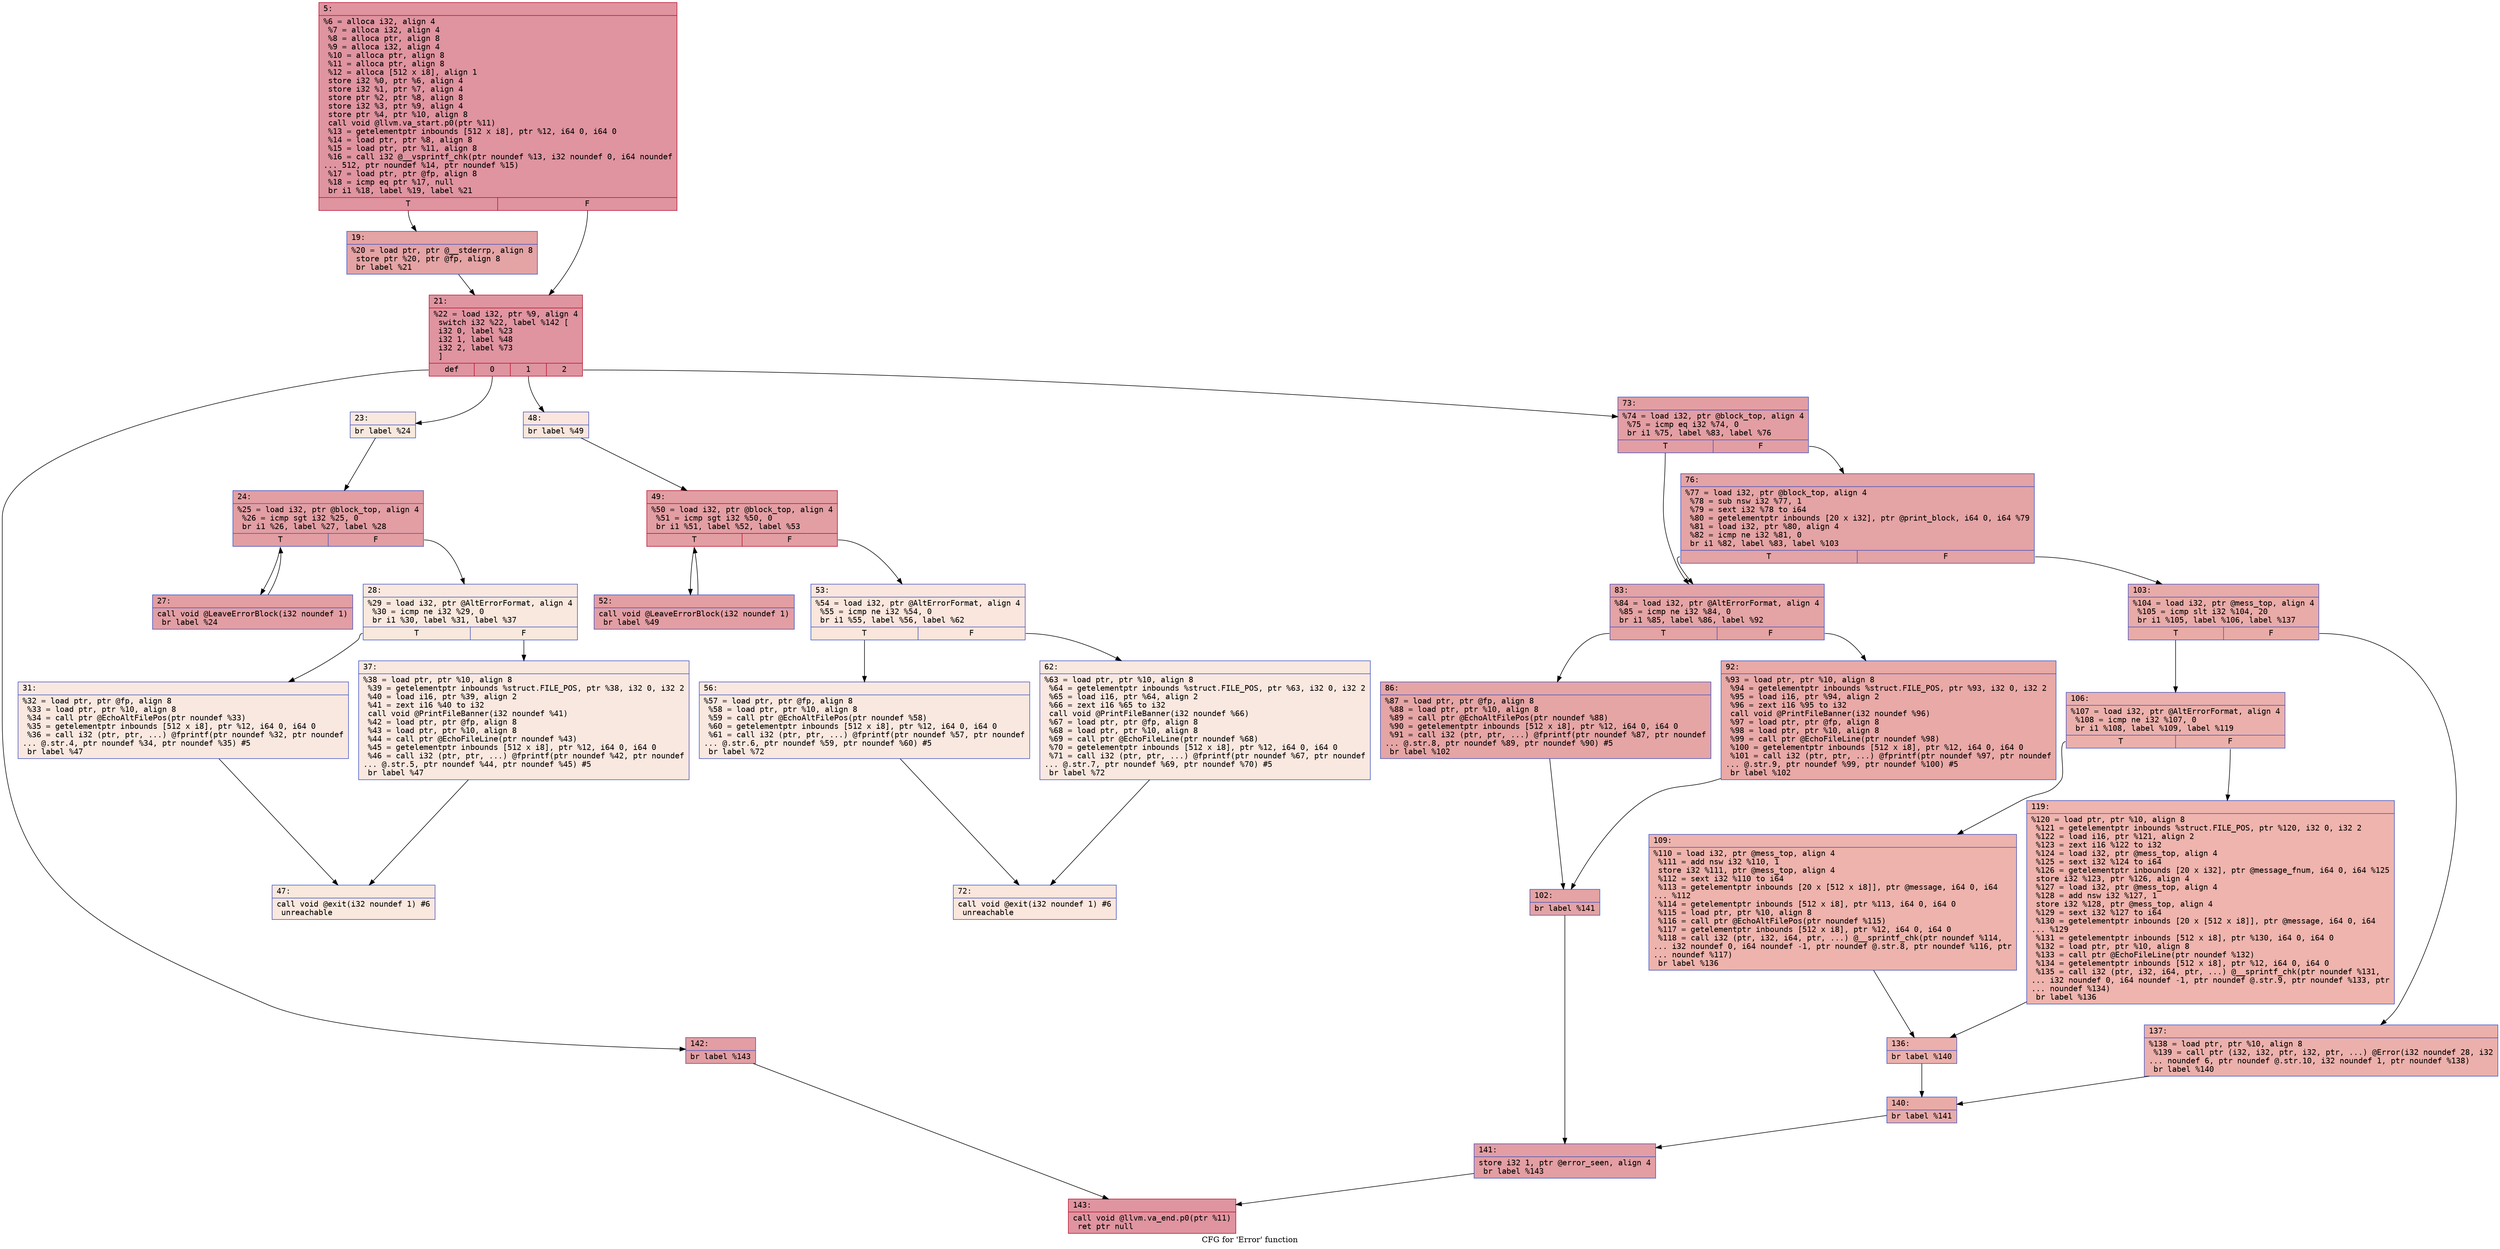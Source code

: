 digraph "CFG for 'Error' function" {
	label="CFG for 'Error' function";

	Node0x600003d1e170 [shape=record,color="#b70d28ff", style=filled, fillcolor="#b70d2870" fontname="Courier",label="{5:\l|  %6 = alloca i32, align 4\l  %7 = alloca i32, align 4\l  %8 = alloca ptr, align 8\l  %9 = alloca i32, align 4\l  %10 = alloca ptr, align 8\l  %11 = alloca ptr, align 8\l  %12 = alloca [512 x i8], align 1\l  store i32 %0, ptr %6, align 4\l  store i32 %1, ptr %7, align 4\l  store ptr %2, ptr %8, align 8\l  store i32 %3, ptr %9, align 4\l  store ptr %4, ptr %10, align 8\l  call void @llvm.va_start.p0(ptr %11)\l  %13 = getelementptr inbounds [512 x i8], ptr %12, i64 0, i64 0\l  %14 = load ptr, ptr %8, align 8\l  %15 = load ptr, ptr %11, align 8\l  %16 = call i32 @__vsprintf_chk(ptr noundef %13, i32 noundef 0, i64 noundef\l... 512, ptr noundef %14, ptr noundef %15)\l  %17 = load ptr, ptr @fp, align 8\l  %18 = icmp eq ptr %17, null\l  br i1 %18, label %19, label %21\l|{<s0>T|<s1>F}}"];
	Node0x600003d1e170:s0 -> Node0x600003d1e1c0[tooltip="5 -> 19\nProbability 37.50%" ];
	Node0x600003d1e170:s1 -> Node0x600003d1e210[tooltip="5 -> 21\nProbability 62.50%" ];
	Node0x600003d1e1c0 [shape=record,color="#3d50c3ff", style=filled, fillcolor="#c32e3170" fontname="Courier",label="{19:\l|  %20 = load ptr, ptr @__stderrp, align 8\l  store ptr %20, ptr @fp, align 8\l  br label %21\l}"];
	Node0x600003d1e1c0 -> Node0x600003d1e210[tooltip="19 -> 21\nProbability 100.00%" ];
	Node0x600003d1e210 [shape=record,color="#b70d28ff", style=filled, fillcolor="#b70d2870" fontname="Courier",label="{21:\l|  %22 = load i32, ptr %9, align 4\l  switch i32 %22, label %142 [\l    i32 0, label %23\l    i32 1, label %48\l    i32 2, label %73\l  ]\l|{<s0>def|<s1>0|<s2>1|<s3>2}}"];
	Node0x600003d1e210:s0 -> Node0x600003d1eb20[tooltip="21 -> 142\nProbability 50.00%" ];
	Node0x600003d1e210:s1 -> Node0x600003d1e260[tooltip="21 -> 23\nProbability 0.00%" ];
	Node0x600003d1e210:s2 -> Node0x600003d1e490[tooltip="21 -> 48\nProbability 0.00%" ];
	Node0x600003d1e210:s3 -> Node0x600003d1e6c0[tooltip="21 -> 73\nProbability 50.00%" ];
	Node0x600003d1e260 [shape=record,color="#3d50c3ff", style=filled, fillcolor="#f2cab570" fontname="Courier",label="{23:\l|  br label %24\l}"];
	Node0x600003d1e260 -> Node0x600003d1e2b0[tooltip="23 -> 24\nProbability 100.00%" ];
	Node0x600003d1e2b0 [shape=record,color="#3d50c3ff", style=filled, fillcolor="#be242e70" fontname="Courier",label="{24:\l|  %25 = load i32, ptr @block_top, align 4\l  %26 = icmp sgt i32 %25, 0\l  br i1 %26, label %27, label %28\l|{<s0>T|<s1>F}}"];
	Node0x600003d1e2b0:s0 -> Node0x600003d1e300[tooltip="24 -> 27\nProbability 100.00%" ];
	Node0x600003d1e2b0:s1 -> Node0x600003d1e350[tooltip="24 -> 28\nProbability 0.00%" ];
	Node0x600003d1e300 [shape=record,color="#3d50c3ff", style=filled, fillcolor="#be242e70" fontname="Courier",label="{27:\l|  call void @LeaveErrorBlock(i32 noundef 1)\l  br label %24\l}"];
	Node0x600003d1e300 -> Node0x600003d1e2b0[tooltip="27 -> 24\nProbability 100.00%" ];
	Node0x600003d1e350 [shape=record,color="#3d50c3ff", style=filled, fillcolor="#f2cab570" fontname="Courier",label="{28:\l|  %29 = load i32, ptr @AltErrorFormat, align 4\l  %30 = icmp ne i32 %29, 0\l  br i1 %30, label %31, label %37\l|{<s0>T|<s1>F}}"];
	Node0x600003d1e350:s0 -> Node0x600003d1e3a0[tooltip="28 -> 31\nProbability 50.00%" ];
	Node0x600003d1e350:s1 -> Node0x600003d1e3f0[tooltip="28 -> 37\nProbability 50.00%" ];
	Node0x600003d1e3a0 [shape=record,color="#3d50c3ff", style=filled, fillcolor="#f1ccb870" fontname="Courier",label="{31:\l|  %32 = load ptr, ptr @fp, align 8\l  %33 = load ptr, ptr %10, align 8\l  %34 = call ptr @EchoAltFilePos(ptr noundef %33)\l  %35 = getelementptr inbounds [512 x i8], ptr %12, i64 0, i64 0\l  %36 = call i32 (ptr, ptr, ...) @fprintf(ptr noundef %32, ptr noundef\l... @.str.4, ptr noundef %34, ptr noundef %35) #5\l  br label %47\l}"];
	Node0x600003d1e3a0 -> Node0x600003d1e440[tooltip="31 -> 47\nProbability 100.00%" ];
	Node0x600003d1e3f0 [shape=record,color="#3d50c3ff", style=filled, fillcolor="#f1ccb870" fontname="Courier",label="{37:\l|  %38 = load ptr, ptr %10, align 8\l  %39 = getelementptr inbounds %struct.FILE_POS, ptr %38, i32 0, i32 2\l  %40 = load i16, ptr %39, align 2\l  %41 = zext i16 %40 to i32\l  call void @PrintFileBanner(i32 noundef %41)\l  %42 = load ptr, ptr @fp, align 8\l  %43 = load ptr, ptr %10, align 8\l  %44 = call ptr @EchoFileLine(ptr noundef %43)\l  %45 = getelementptr inbounds [512 x i8], ptr %12, i64 0, i64 0\l  %46 = call i32 (ptr, ptr, ...) @fprintf(ptr noundef %42, ptr noundef\l... @.str.5, ptr noundef %44, ptr noundef %45) #5\l  br label %47\l}"];
	Node0x600003d1e3f0 -> Node0x600003d1e440[tooltip="37 -> 47\nProbability 100.00%" ];
	Node0x600003d1e440 [shape=record,color="#3d50c3ff", style=filled, fillcolor="#f2cab570" fontname="Courier",label="{47:\l|  call void @exit(i32 noundef 1) #6\l  unreachable\l}"];
	Node0x600003d1e490 [shape=record,color="#3d50c3ff", style=filled, fillcolor="#f3c7b170" fontname="Courier",label="{48:\l|  br label %49\l}"];
	Node0x600003d1e490 -> Node0x600003d1e4e0[tooltip="48 -> 49\nProbability 100.00%" ];
	Node0x600003d1e4e0 [shape=record,color="#b70d28ff", style=filled, fillcolor="#be242e70" fontname="Courier",label="{49:\l|  %50 = load i32, ptr @block_top, align 4\l  %51 = icmp sgt i32 %50, 0\l  br i1 %51, label %52, label %53\l|{<s0>T|<s1>F}}"];
	Node0x600003d1e4e0:s0 -> Node0x600003d1e530[tooltip="49 -> 52\nProbability 100.00%" ];
	Node0x600003d1e4e0:s1 -> Node0x600003d1e580[tooltip="49 -> 53\nProbability 0.00%" ];
	Node0x600003d1e530 [shape=record,color="#3d50c3ff", style=filled, fillcolor="#be242e70" fontname="Courier",label="{52:\l|  call void @LeaveErrorBlock(i32 noundef 1)\l  br label %49\l}"];
	Node0x600003d1e530 -> Node0x600003d1e4e0[tooltip="52 -> 49\nProbability 100.00%" ];
	Node0x600003d1e580 [shape=record,color="#3d50c3ff", style=filled, fillcolor="#f3c7b170" fontname="Courier",label="{53:\l|  %54 = load i32, ptr @AltErrorFormat, align 4\l  %55 = icmp ne i32 %54, 0\l  br i1 %55, label %56, label %62\l|{<s0>T|<s1>F}}"];
	Node0x600003d1e580:s0 -> Node0x600003d1e5d0[tooltip="53 -> 56\nProbability 50.00%" ];
	Node0x600003d1e580:s1 -> Node0x600003d1e620[tooltip="53 -> 62\nProbability 50.00%" ];
	Node0x600003d1e5d0 [shape=record,color="#3d50c3ff", style=filled, fillcolor="#f1ccb870" fontname="Courier",label="{56:\l|  %57 = load ptr, ptr @fp, align 8\l  %58 = load ptr, ptr %10, align 8\l  %59 = call ptr @EchoAltFilePos(ptr noundef %58)\l  %60 = getelementptr inbounds [512 x i8], ptr %12, i64 0, i64 0\l  %61 = call i32 (ptr, ptr, ...) @fprintf(ptr noundef %57, ptr noundef\l... @.str.6, ptr noundef %59, ptr noundef %60) #5\l  br label %72\l}"];
	Node0x600003d1e5d0 -> Node0x600003d1e670[tooltip="56 -> 72\nProbability 100.00%" ];
	Node0x600003d1e620 [shape=record,color="#3d50c3ff", style=filled, fillcolor="#f1ccb870" fontname="Courier",label="{62:\l|  %63 = load ptr, ptr %10, align 8\l  %64 = getelementptr inbounds %struct.FILE_POS, ptr %63, i32 0, i32 2\l  %65 = load i16, ptr %64, align 2\l  %66 = zext i16 %65 to i32\l  call void @PrintFileBanner(i32 noundef %66)\l  %67 = load ptr, ptr @fp, align 8\l  %68 = load ptr, ptr %10, align 8\l  %69 = call ptr @EchoFileLine(ptr noundef %68)\l  %70 = getelementptr inbounds [512 x i8], ptr %12, i64 0, i64 0\l  %71 = call i32 (ptr, ptr, ...) @fprintf(ptr noundef %67, ptr noundef\l... @.str.7, ptr noundef %69, ptr noundef %70) #5\l  br label %72\l}"];
	Node0x600003d1e620 -> Node0x600003d1e670[tooltip="62 -> 72\nProbability 100.00%" ];
	Node0x600003d1e670 [shape=record,color="#3d50c3ff", style=filled, fillcolor="#f3c7b170" fontname="Courier",label="{72:\l|  call void @exit(i32 noundef 1) #6\l  unreachable\l}"];
	Node0x600003d1e6c0 [shape=record,color="#3d50c3ff", style=filled, fillcolor="#be242e70" fontname="Courier",label="{73:\l|  %74 = load i32, ptr @block_top, align 4\l  %75 = icmp eq i32 %74, 0\l  br i1 %75, label %83, label %76\l|{<s0>T|<s1>F}}"];
	Node0x600003d1e6c0:s0 -> Node0x600003d1e760[tooltip="73 -> 83\nProbability 37.50%" ];
	Node0x600003d1e6c0:s1 -> Node0x600003d1e710[tooltip="73 -> 76\nProbability 62.50%" ];
	Node0x600003d1e710 [shape=record,color="#3d50c3ff", style=filled, fillcolor="#c32e3170" fontname="Courier",label="{76:\l|  %77 = load i32, ptr @block_top, align 4\l  %78 = sub nsw i32 %77, 1\l  %79 = sext i32 %78 to i64\l  %80 = getelementptr inbounds [20 x i32], ptr @print_block, i64 0, i64 %79\l  %81 = load i32, ptr %80, align 4\l  %82 = icmp ne i32 %81, 0\l  br i1 %82, label %83, label %103\l|{<s0>T|<s1>F}}"];
	Node0x600003d1e710:s0 -> Node0x600003d1e760[tooltip="76 -> 83\nProbability 62.50%" ];
	Node0x600003d1e710:s1 -> Node0x600003d1e8a0[tooltip="76 -> 103\nProbability 37.50%" ];
	Node0x600003d1e760 [shape=record,color="#3d50c3ff", style=filled, fillcolor="#c32e3170" fontname="Courier",label="{83:\l|  %84 = load i32, ptr @AltErrorFormat, align 4\l  %85 = icmp ne i32 %84, 0\l  br i1 %85, label %86, label %92\l|{<s0>T|<s1>F}}"];
	Node0x600003d1e760:s0 -> Node0x600003d1e7b0[tooltip="83 -> 86\nProbability 62.50%" ];
	Node0x600003d1e760:s1 -> Node0x600003d1e800[tooltip="83 -> 92\nProbability 37.50%" ];
	Node0x600003d1e7b0 [shape=record,color="#3d50c3ff", style=filled, fillcolor="#c5333470" fontname="Courier",label="{86:\l|  %87 = load ptr, ptr @fp, align 8\l  %88 = load ptr, ptr %10, align 8\l  %89 = call ptr @EchoAltFilePos(ptr noundef %88)\l  %90 = getelementptr inbounds [512 x i8], ptr %12, i64 0, i64 0\l  %91 = call i32 (ptr, ptr, ...) @fprintf(ptr noundef %87, ptr noundef\l... @.str.8, ptr noundef %89, ptr noundef %90) #5\l  br label %102\l}"];
	Node0x600003d1e7b0 -> Node0x600003d1e850[tooltip="86 -> 102\nProbability 100.00%" ];
	Node0x600003d1e800 [shape=record,color="#3d50c3ff", style=filled, fillcolor="#ca3b3770" fontname="Courier",label="{92:\l|  %93 = load ptr, ptr %10, align 8\l  %94 = getelementptr inbounds %struct.FILE_POS, ptr %93, i32 0, i32 2\l  %95 = load i16, ptr %94, align 2\l  %96 = zext i16 %95 to i32\l  call void @PrintFileBanner(i32 noundef %96)\l  %97 = load ptr, ptr @fp, align 8\l  %98 = load ptr, ptr %10, align 8\l  %99 = call ptr @EchoFileLine(ptr noundef %98)\l  %100 = getelementptr inbounds [512 x i8], ptr %12, i64 0, i64 0\l  %101 = call i32 (ptr, ptr, ...) @fprintf(ptr noundef %97, ptr noundef\l... @.str.9, ptr noundef %99, ptr noundef %100) #5\l  br label %102\l}"];
	Node0x600003d1e800 -> Node0x600003d1e850[tooltip="92 -> 102\nProbability 100.00%" ];
	Node0x600003d1e850 [shape=record,color="#3d50c3ff", style=filled, fillcolor="#c32e3170" fontname="Courier",label="{102:\l|  br label %141\l}"];
	Node0x600003d1e850 -> Node0x600003d1ead0[tooltip="102 -> 141\nProbability 100.00%" ];
	Node0x600003d1e8a0 [shape=record,color="#3d50c3ff", style=filled, fillcolor="#cc403a70" fontname="Courier",label="{103:\l|  %104 = load i32, ptr @mess_top, align 4\l  %105 = icmp slt i32 %104, 20\l  br i1 %105, label %106, label %137\l|{<s0>T|<s1>F}}"];
	Node0x600003d1e8a0:s0 -> Node0x600003d1e8f0[tooltip="103 -> 106\nProbability 50.00%" ];
	Node0x600003d1e8a0:s1 -> Node0x600003d1ea30[tooltip="103 -> 137\nProbability 50.00%" ];
	Node0x600003d1e8f0 [shape=record,color="#3d50c3ff", style=filled, fillcolor="#d24b4070" fontname="Courier",label="{106:\l|  %107 = load i32, ptr @AltErrorFormat, align 4\l  %108 = icmp ne i32 %107, 0\l  br i1 %108, label %109, label %119\l|{<s0>T|<s1>F}}"];
	Node0x600003d1e8f0:s0 -> Node0x600003d1e940[tooltip="106 -> 109\nProbability 62.50%" ];
	Node0x600003d1e8f0:s1 -> Node0x600003d1e990[tooltip="106 -> 119\nProbability 37.50%" ];
	Node0x600003d1e940 [shape=record,color="#3d50c3ff", style=filled, fillcolor="#d6524470" fontname="Courier",label="{109:\l|  %110 = load i32, ptr @mess_top, align 4\l  %111 = add nsw i32 %110, 1\l  store i32 %111, ptr @mess_top, align 4\l  %112 = sext i32 %110 to i64\l  %113 = getelementptr inbounds [20 x [512 x i8]], ptr @message, i64 0, i64\l... %112\l  %114 = getelementptr inbounds [512 x i8], ptr %113, i64 0, i64 0\l  %115 = load ptr, ptr %10, align 8\l  %116 = call ptr @EchoAltFilePos(ptr noundef %115)\l  %117 = getelementptr inbounds [512 x i8], ptr %12, i64 0, i64 0\l  %118 = call i32 (ptr, i32, i64, ptr, ...) @__sprintf_chk(ptr noundef %114,\l... i32 noundef 0, i64 noundef -1, ptr noundef @.str.8, ptr noundef %116, ptr\l... noundef %117)\l  br label %136\l}"];
	Node0x600003d1e940 -> Node0x600003d1e9e0[tooltip="109 -> 136\nProbability 100.00%" ];
	Node0x600003d1e990 [shape=record,color="#3d50c3ff", style=filled, fillcolor="#d8564670" fontname="Courier",label="{119:\l|  %120 = load ptr, ptr %10, align 8\l  %121 = getelementptr inbounds %struct.FILE_POS, ptr %120, i32 0, i32 2\l  %122 = load i16, ptr %121, align 2\l  %123 = zext i16 %122 to i32\l  %124 = load i32, ptr @mess_top, align 4\l  %125 = sext i32 %124 to i64\l  %126 = getelementptr inbounds [20 x i32], ptr @message_fnum, i64 0, i64 %125\l  store i32 %123, ptr %126, align 4\l  %127 = load i32, ptr @mess_top, align 4\l  %128 = add nsw i32 %127, 1\l  store i32 %128, ptr @mess_top, align 4\l  %129 = sext i32 %127 to i64\l  %130 = getelementptr inbounds [20 x [512 x i8]], ptr @message, i64 0, i64\l... %129\l  %131 = getelementptr inbounds [512 x i8], ptr %130, i64 0, i64 0\l  %132 = load ptr, ptr %10, align 8\l  %133 = call ptr @EchoFileLine(ptr noundef %132)\l  %134 = getelementptr inbounds [512 x i8], ptr %12, i64 0, i64 0\l  %135 = call i32 (ptr, i32, i64, ptr, ...) @__sprintf_chk(ptr noundef %131,\l... i32 noundef 0, i64 noundef -1, ptr noundef @.str.9, ptr noundef %133, ptr\l... noundef %134)\l  br label %136\l}"];
	Node0x600003d1e990 -> Node0x600003d1e9e0[tooltip="119 -> 136\nProbability 100.00%" ];
	Node0x600003d1e9e0 [shape=record,color="#3d50c3ff", style=filled, fillcolor="#d24b4070" fontname="Courier",label="{136:\l|  br label %140\l}"];
	Node0x600003d1e9e0 -> Node0x600003d1ea80[tooltip="136 -> 140\nProbability 100.00%" ];
	Node0x600003d1ea30 [shape=record,color="#3d50c3ff", style=filled, fillcolor="#d24b4070" fontname="Courier",label="{137:\l|  %138 = load ptr, ptr %10, align 8\l  %139 = call ptr (i32, i32, ptr, i32, ptr, ...) @Error(i32 noundef 28, i32\l... noundef 6, ptr noundef @.str.10, i32 noundef 1, ptr noundef %138)\l  br label %140\l}"];
	Node0x600003d1ea30 -> Node0x600003d1ea80[tooltip="137 -> 140\nProbability 100.00%" ];
	Node0x600003d1ea80 [shape=record,color="#3d50c3ff", style=filled, fillcolor="#cc403a70" fontname="Courier",label="{140:\l|  br label %141\l}"];
	Node0x600003d1ea80 -> Node0x600003d1ead0[tooltip="140 -> 141\nProbability 100.00%" ];
	Node0x600003d1ead0 [shape=record,color="#3d50c3ff", style=filled, fillcolor="#be242e70" fontname="Courier",label="{141:\l|  store i32 1, ptr @error_seen, align 4\l  br label %143\l}"];
	Node0x600003d1ead0 -> Node0x600003d1eb70[tooltip="141 -> 143\nProbability 100.00%" ];
	Node0x600003d1eb20 [shape=record,color="#3d50c3ff", style=filled, fillcolor="#be242e70" fontname="Courier",label="{142:\l|  br label %143\l}"];
	Node0x600003d1eb20 -> Node0x600003d1eb70[tooltip="142 -> 143\nProbability 100.00%" ];
	Node0x600003d1eb70 [shape=record,color="#b70d28ff", style=filled, fillcolor="#b70d2870" fontname="Courier",label="{143:\l|  call void @llvm.va_end.p0(ptr %11)\l  ret ptr null\l}"];
}

